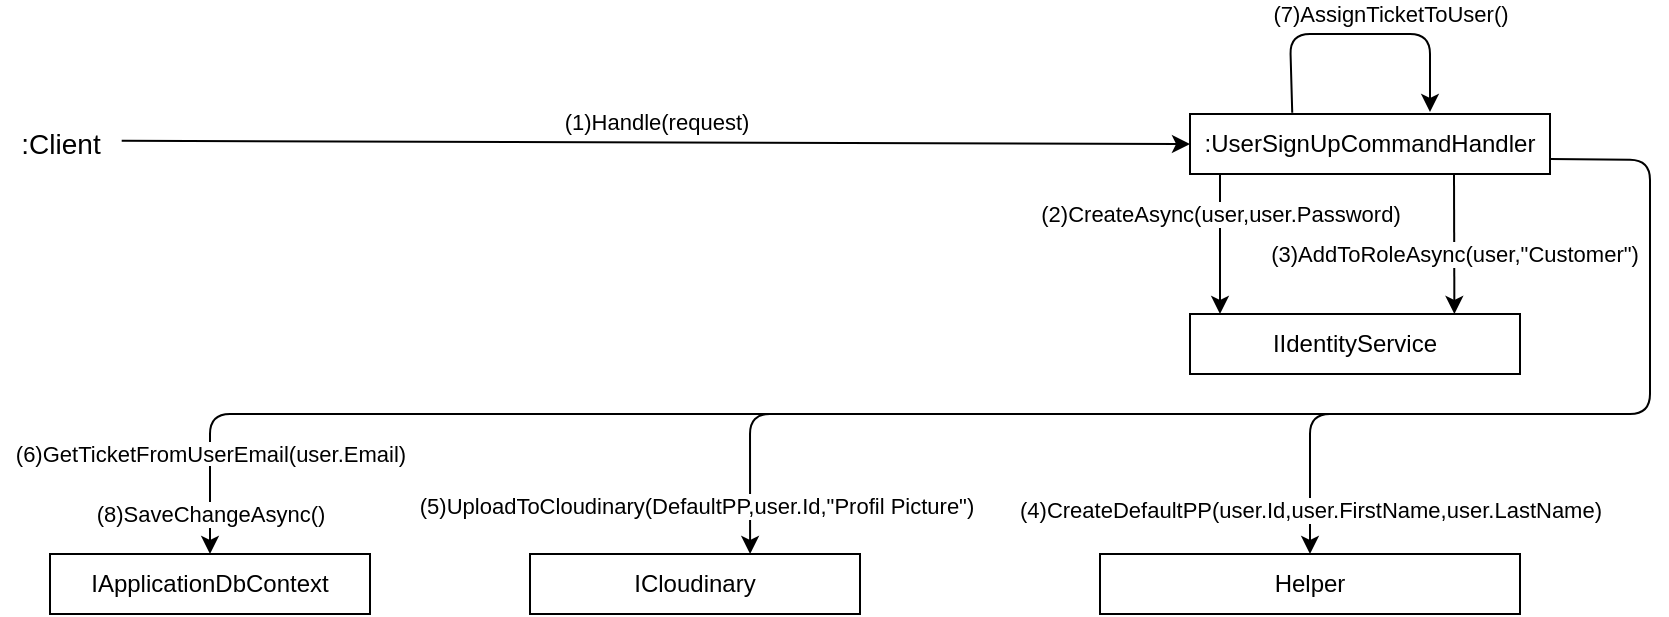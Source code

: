 <mxfile version="13.6.2" type="device"><diagram id="KlSm9ZCpK2tPTp8M8k4w" name="Page-1"><mxGraphModel dx="1829" dy="690" grid="1" gridSize="10" guides="1" tooltips="1" connect="1" arrows="1" fold="1" page="1" pageScale="1" pageWidth="827" pageHeight="1169" math="0" shadow="0"><root><mxCell id="0"/><mxCell id="1" parent="0"/><mxCell id="ac47MHlnu2ltBR3BtxnA-1" value=":&lt;span&gt;UserSignUpCommandHandler&lt;/span&gt;" style="rounded=0;whiteSpace=wrap;html=1;" parent="1" vertex="1"><mxGeometry x="600" y="60" width="180" height="30" as="geometry"/></mxCell><mxCell id="ac47MHlnu2ltBR3BtxnA-2" value="(1)Handle(request)" style="endArrow=classic;html=1;exitX=1.014;exitY=0.421;exitDx=0;exitDy=0;entryX=0;entryY=0.5;entryDx=0;entryDy=0;exitPerimeter=0;" parent="1" source="ac47MHlnu2ltBR3BtxnA-3" target="ac47MHlnu2ltBR3BtxnA-1" edge="1"><mxGeometry y="10" width="50" height="50" relative="1" as="geometry"><mxPoint x="70" y="60" as="sourcePoint"/><mxPoint x="420" y="60" as="targetPoint"/><mxPoint as="offset"/></mxGeometry></mxCell><mxCell id="ac47MHlnu2ltBR3BtxnA-3" value=":Client" style="text;html=1;align=center;verticalAlign=middle;resizable=0;points=[];autosize=1;fontSize=14;" parent="1" vertex="1"><mxGeometry x="5" y="65" width="60" height="20" as="geometry"/></mxCell><mxCell id="ac47MHlnu2ltBR3BtxnA-4" value="IIdentityService" style="rounded=0;whiteSpace=wrap;html=1;" parent="1" vertex="1"><mxGeometry x="600" y="160" width="165" height="30" as="geometry"/></mxCell><mxCell id="ac47MHlnu2ltBR3BtxnA-5" value="(2)CreateAsync(user,user.Password)" style="endArrow=classic;html=1;" parent="1" edge="1"><mxGeometry x="-0.429" width="50" height="50" relative="1" as="geometry"><mxPoint x="615" y="90" as="sourcePoint"/><mxPoint x="615" y="160" as="targetPoint"/><mxPoint as="offset"/></mxGeometry></mxCell><mxCell id="ac47MHlnu2ltBR3BtxnA-6" value="(3)AddToRoleAsync(user,&quot;Customer&quot;)" style="endArrow=classic;html=1;" parent="1" edge="1"><mxGeometry x="0.143" width="50" height="50" relative="1" as="geometry"><mxPoint x="732" y="90" as="sourcePoint"/><mxPoint x="732.2" y="160" as="targetPoint"/><mxPoint as="offset"/></mxGeometry></mxCell><mxCell id="ac47MHlnu2ltBR3BtxnA-7" value="&lt;span style=&quot;color: rgb(0 , 0 , 0) ; font-family: &amp;#34;helvetica&amp;#34; ; font-size: 11px ; font-style: normal ; font-weight: 400 ; letter-spacing: normal ; text-align: center ; text-indent: 0px ; text-transform: none ; word-spacing: 0px ; background-color: rgb(255 , 255 , 255) ; display: inline ; float: none&quot;&gt;(4)CreateDefaultPP(user.Id,user.FirstName,user.LastName)&lt;/span&gt;" style="endArrow=classic;html=1;exitX=1;exitY=0.75;exitDx=0;exitDy=0;entryX=0.5;entryY=0;entryDx=0;entryDy=0;" parent="1" source="ac47MHlnu2ltBR3BtxnA-1" target="ac47MHlnu2ltBR3BtxnA-17" edge="1"><mxGeometry x="0.897" width="50" height="50" relative="1" as="geometry"><mxPoint x="490" y="470" as="sourcePoint"/><mxPoint x="455" y="240" as="targetPoint"/><Array as="points"><mxPoint x="830" y="83"/><mxPoint x="830" y="210"/><mxPoint x="660" y="210"/></Array><mxPoint as="offset"/></mxGeometry></mxCell><mxCell id="ac47MHlnu2ltBR3BtxnA-17" value="Helper" style="rounded=0;whiteSpace=wrap;html=1;" parent="1" vertex="1"><mxGeometry x="555" y="280" width="210" height="30" as="geometry"/></mxCell><mxCell id="ac47MHlnu2ltBR3BtxnA-19" value="ICloudinary" style="rounded=0;whiteSpace=wrap;html=1;" parent="1" vertex="1"><mxGeometry x="270" y="280" width="165" height="30" as="geometry"/></mxCell><mxCell id="ac47MHlnu2ltBR3BtxnA-20" value="(5)UploadToCloudinary(DefaultPP,user.Id,&quot;Profil Picture&quot;)" style="endArrow=classic;html=1;entryX=0.667;entryY=0;entryDx=0;entryDy=0;entryPerimeter=0;" parent="1" target="ac47MHlnu2ltBR3BtxnA-19" edge="1"><mxGeometry x="0.771" y="34" width="50" height="50" relative="1" as="geometry"><mxPoint x="690" y="210" as="sourcePoint"/><mxPoint x="370" y="210" as="targetPoint"/><Array as="points"><mxPoint x="380" y="210"/></Array><mxPoint x="-61" y="20" as="offset"/></mxGeometry></mxCell><mxCell id="ac47MHlnu2ltBR3BtxnA-21" value="(8)SaveChangeAsync()" style="endArrow=classic;html=1;entryX=0.5;entryY=0;entryDx=0;entryDy=0;" parent="1" target="ac47MHlnu2ltBR3BtxnA-22" edge="1"><mxGeometry x="0.9" width="50" height="50" relative="1" as="geometry"><mxPoint x="440" y="210" as="sourcePoint"/><mxPoint x="30.055" y="250" as="targetPoint"/><Array as="points"><mxPoint x="110" y="210"/></Array><mxPoint as="offset"/></mxGeometry></mxCell><mxCell id="ac47MHlnu2ltBR3BtxnA-22" value="IApplicationDbContext" style="rounded=0;whiteSpace=wrap;html=1;" parent="1" vertex="1"><mxGeometry x="30" y="280" width="160" height="30" as="geometry"/></mxCell><mxCell id="ac47MHlnu2ltBR3BtxnA-23" value="&lt;span style=&quot;font-size: 11px ; background-color: rgb(255 , 255 , 255)&quot;&gt;(6)GetTicketFromUserEmail(user.Email)&lt;/span&gt;" style="text;html=1;align=center;verticalAlign=middle;resizable=0;points=[];autosize=1;" parent="1" vertex="1"><mxGeometry x="5" y="220" width="210" height="20" as="geometry"/></mxCell><mxCell id="ac47MHlnu2ltBR3BtxnA-25" value="(7)AssignTicketToUser()" style="endArrow=classic;html=1;exitX=0.284;exitY=-0.02;exitDx=0;exitDy=0;exitPerimeter=0;" parent="1" source="ac47MHlnu2ltBR3BtxnA-1" edge="1"><mxGeometry x="0.205" y="10" width="50" height="50" relative="1" as="geometry"><mxPoint x="640" y="-60" as="sourcePoint"/><mxPoint x="720" y="59" as="targetPoint"/><mxPoint as="offset"/><Array as="points"><mxPoint x="650" y="20"/><mxPoint x="720" y="20"/></Array></mxGeometry></mxCell></root></mxGraphModel></diagram></mxfile>